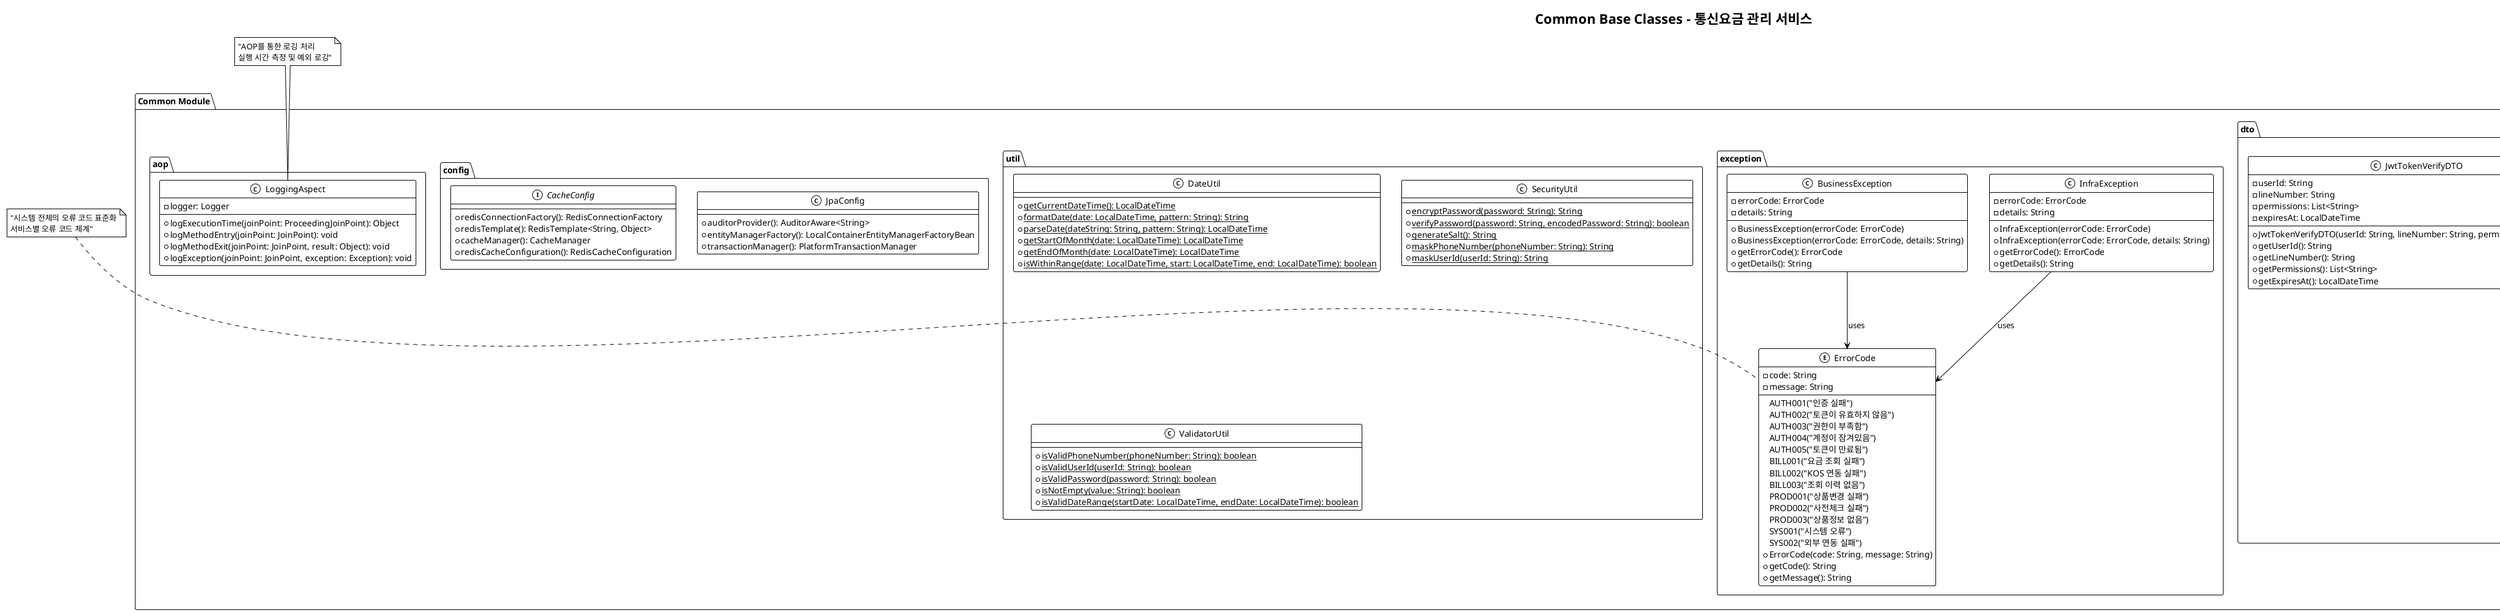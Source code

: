 @startuml
!theme mono

title Common Base Classes - 통신요금 관리 서비스

package "Common Module" {
  package "dto" {
    class ApiResponse<T> {
      -success: boolean
      -message: String
      -data: T
      -timestamp: LocalDateTime
      +of(data: T): ApiResponse<T>
      +success(data: T, message: String): ApiResponse<T>
      +error(message: String): ApiResponse<T>
      +getSuccess(): boolean
      +getMessage(): String
      +getData(): T
      +getTimestamp(): LocalDateTime
    }

    class ErrorResponse {
      -code: String
      -message: String
      -details: String
      -timestamp: LocalDateTime
      +ErrorResponse(code: String, message: String, details: String)
      +getCode(): String
      +getMessage(): String
      +getDetails(): String
      +getTimestamp(): LocalDateTime
    }

    class JwtTokenDTO {
      -accessToken: String
      -refreshToken: String
      -tokenType: String
      -expiresIn: long
      +JwtTokenDTO(accessToken: String, refreshToken: String, expiresIn: long)
      +getAccessToken(): String
      +getRefreshToken(): String
      +getTokenType(): String
      +getExpiresIn(): long
    }

    class JwtTokenVerifyDTO {
      -userId: String
      -lineNumber: String
      -permissions: List<String>
      -expiresAt: LocalDateTime
      +JwtTokenVerifyDTO(userId: String, lineNumber: String, permissions: List<String>)
      +getUserId(): String
      +getLineNumber(): String
      +getPermissions(): List<String>
      +getExpiresAt(): LocalDateTime
    }
  }

  package "entity" {
    abstract class BaseTimeEntity {
      #createdAt: LocalDateTime
      #updatedAt: LocalDateTime
      +getCreatedAt(): LocalDateTime
      +getUpdatedAt(): LocalDateTime
      +{abstract} getId(): Object
    }
  }

  package "exception" {
    enum ErrorCode {
      AUTH001("인증 실패")
      AUTH002("토큰이 유효하지 않음")
      AUTH003("권한이 부족함")
      AUTH004("계정이 잠겨있음")
      AUTH005("토큰이 만료됨")
      BILL001("요금 조회 실패")
      BILL002("KOS 연동 실패")
      BILL003("조회 이력 없음")
      PROD001("상품변경 실패")
      PROD002("사전체크 실패")
      PROD003("상품정보 없음")
      SYS001("시스템 오류")
      SYS002("외부 연동 실패")
      
      -code: String
      -message: String
      
      +ErrorCode(code: String, message: String)
      +getCode(): String
      +getMessage(): String
    }

    class BusinessException {
      -errorCode: ErrorCode
      -details: String
      +BusinessException(errorCode: ErrorCode)
      +BusinessException(errorCode: ErrorCode, details: String)
      +getErrorCode(): ErrorCode
      +getDetails(): String
    }

    class InfraException {
      -errorCode: ErrorCode
      -details: String
      +InfraException(errorCode: ErrorCode)
      +InfraException(errorCode: ErrorCode, details: String)
      +getErrorCode(): ErrorCode
      +getDetails(): String
    }
  }

  package "util" {
    class DateUtil {
      +{static} getCurrentDateTime(): LocalDateTime
      +{static} formatDate(date: LocalDateTime, pattern: String): String
      +{static} parseDate(dateString: String, pattern: String): LocalDateTime
      +{static} getStartOfMonth(date: LocalDateTime): LocalDateTime
      +{static} getEndOfMonth(date: LocalDateTime): LocalDateTime
      +{static} isWithinRange(date: LocalDateTime, start: LocalDateTime, end: LocalDateTime): boolean
    }

    class SecurityUtil {
      +{static} encryptPassword(password: String): String
      +{static} verifyPassword(password: String, encodedPassword: String): boolean
      +{static} generateSalt(): String
      +{static} maskPhoneNumber(phoneNumber: String): String
      +{static} maskUserId(userId: String): String
    }

    class ValidatorUtil {
      +{static} isValidPhoneNumber(phoneNumber: String): boolean
      +{static} isValidUserId(userId: String): boolean
      +{static} isValidPassword(password: String): boolean
      +{static} isNotEmpty(value: String): boolean
      +{static} isValidDateRange(startDate: LocalDateTime, endDate: LocalDateTime): boolean
    }
  }

  package "config" {
    class JpaConfig {
      +auditorProvider(): AuditorAware<String>
      +entityManagerFactory(): LocalContainerEntityManagerFactoryBean
      +transactionManager(): PlatformTransactionManager
    }

    interface CacheConfig {
      +redisConnectionFactory(): RedisConnectionFactory
      +redisTemplate(): RedisTemplate<String, Object>
      +cacheManager(): CacheManager
      +redisCacheConfiguration(): RedisCacheConfiguration
    }
  }

  package "aop" {
    class LoggingAspect {
      -logger: Logger
      +logExecutionTime(joinPoint: ProceedingJoinPoint): Object
      +logMethodEntry(joinPoint: JoinPoint): void
      +logMethodExit(joinPoint: JoinPoint, result: Object): void
      +logException(joinPoint: JoinPoint, exception: Exception): void
    }
  }
}

' 관계 설정
ApiResponse --> ErrorResponse : "contains"
BusinessException --> ErrorCode : "uses"
InfraException --> ErrorCode : "uses"

' 노트 추가
note top of ApiResponse : "모든 API 응답의 표준 구조\n제네릭을 사용한 타입 안전성 보장"
note top of BaseTimeEntity : "모든 엔티티의 기본 클래스\nJPA Auditing을 통한 생성/수정 시간 자동 관리"
note top of ErrorCode : "시스템 전체의 오류 코드 표준화\n서비스별 오류 코드 체계"
note top of LoggingAspect : "AOP를 통한 로깅 처리\n실행 시간 측정 및 예외 로깅"

@enduml